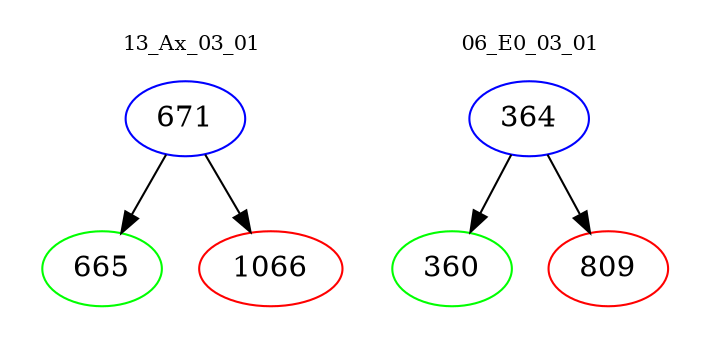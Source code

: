 digraph{
subgraph cluster_0 {
color = white
label = "13_Ax_03_01";
fontsize=10;
T0_671 [label="671", color="blue"]
T0_671 -> T0_665 [color="black"]
T0_665 [label="665", color="green"]
T0_671 -> T0_1066 [color="black"]
T0_1066 [label="1066", color="red"]
}
subgraph cluster_1 {
color = white
label = "06_E0_03_01";
fontsize=10;
T1_364 [label="364", color="blue"]
T1_364 -> T1_360 [color="black"]
T1_360 [label="360", color="green"]
T1_364 -> T1_809 [color="black"]
T1_809 [label="809", color="red"]
}
}
